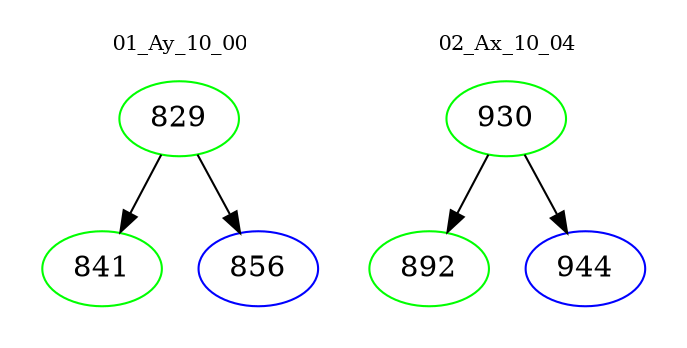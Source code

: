 digraph{
subgraph cluster_0 {
color = white
label = "01_Ay_10_00";
fontsize=10;
T0_829 [label="829", color="green"]
T0_829 -> T0_841 [color="black"]
T0_841 [label="841", color="green"]
T0_829 -> T0_856 [color="black"]
T0_856 [label="856", color="blue"]
}
subgraph cluster_1 {
color = white
label = "02_Ax_10_04";
fontsize=10;
T1_930 [label="930", color="green"]
T1_930 -> T1_892 [color="black"]
T1_892 [label="892", color="green"]
T1_930 -> T1_944 [color="black"]
T1_944 [label="944", color="blue"]
}
}
